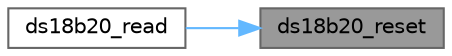 digraph "ds18b20_reset"
{
 // LATEX_PDF_SIZE
  bgcolor="transparent";
  edge [fontname=Helvetica,fontsize=10,labelfontname=Helvetica,labelfontsize=10];
  node [fontname=Helvetica,fontsize=10,shape=box,height=0.2,width=0.4];
  rankdir="RL";
  Node1 [label="ds18b20_reset",height=0.2,width=0.4,color="gray40", fillcolor="grey60", style="filled", fontcolor="black",tooltip=" "];
  Node1 -> Node2 [dir="back",color="steelblue1",style="solid"];
  Node2 [label="ds18b20_read",height=0.2,width=0.4,color="grey40", fillcolor="white", style="filled",URL="$dd__temp__sensor_8c.html#a3825ebd66392b1ec98967a5710453cd6",tooltip=" "];
}

